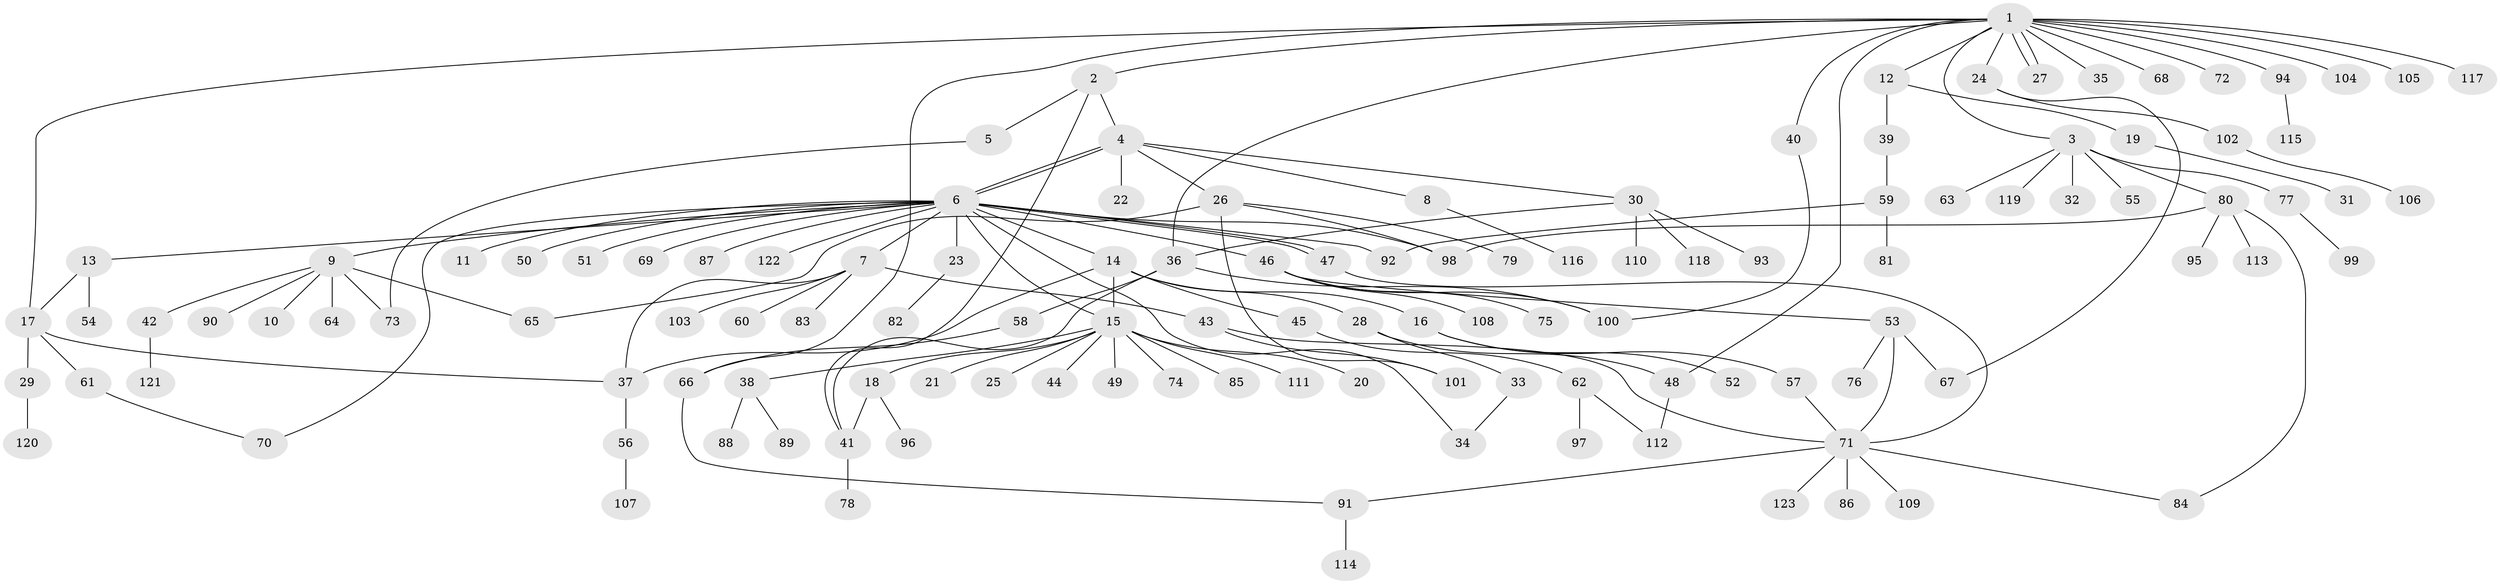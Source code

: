 // Generated by graph-tools (version 1.1) at 2025/48/03/09/25 04:48:49]
// undirected, 123 vertices, 151 edges
graph export_dot {
graph [start="1"]
  node [color=gray90,style=filled];
  1;
  2;
  3;
  4;
  5;
  6;
  7;
  8;
  9;
  10;
  11;
  12;
  13;
  14;
  15;
  16;
  17;
  18;
  19;
  20;
  21;
  22;
  23;
  24;
  25;
  26;
  27;
  28;
  29;
  30;
  31;
  32;
  33;
  34;
  35;
  36;
  37;
  38;
  39;
  40;
  41;
  42;
  43;
  44;
  45;
  46;
  47;
  48;
  49;
  50;
  51;
  52;
  53;
  54;
  55;
  56;
  57;
  58;
  59;
  60;
  61;
  62;
  63;
  64;
  65;
  66;
  67;
  68;
  69;
  70;
  71;
  72;
  73;
  74;
  75;
  76;
  77;
  78;
  79;
  80;
  81;
  82;
  83;
  84;
  85;
  86;
  87;
  88;
  89;
  90;
  91;
  92;
  93;
  94;
  95;
  96;
  97;
  98;
  99;
  100;
  101;
  102;
  103;
  104;
  105;
  106;
  107;
  108;
  109;
  110;
  111;
  112;
  113;
  114;
  115;
  116;
  117;
  118;
  119;
  120;
  121;
  122;
  123;
  1 -- 2;
  1 -- 3;
  1 -- 12;
  1 -- 17;
  1 -- 24;
  1 -- 27;
  1 -- 27;
  1 -- 35;
  1 -- 36;
  1 -- 40;
  1 -- 48;
  1 -- 66;
  1 -- 68;
  1 -- 72;
  1 -- 94;
  1 -- 104;
  1 -- 105;
  1 -- 117;
  2 -- 4;
  2 -- 5;
  2 -- 41;
  3 -- 32;
  3 -- 55;
  3 -- 63;
  3 -- 77;
  3 -- 80;
  3 -- 119;
  4 -- 6;
  4 -- 6;
  4 -- 8;
  4 -- 22;
  4 -- 26;
  4 -- 30;
  5 -- 73;
  6 -- 7;
  6 -- 9;
  6 -- 11;
  6 -- 13;
  6 -- 14;
  6 -- 15;
  6 -- 23;
  6 -- 34;
  6 -- 46;
  6 -- 47;
  6 -- 47;
  6 -- 50;
  6 -- 51;
  6 -- 69;
  6 -- 70;
  6 -- 87;
  6 -- 92;
  6 -- 98;
  6 -- 122;
  7 -- 37;
  7 -- 43;
  7 -- 60;
  7 -- 83;
  7 -- 103;
  8 -- 116;
  9 -- 10;
  9 -- 42;
  9 -- 64;
  9 -- 65;
  9 -- 73;
  9 -- 90;
  12 -- 19;
  12 -- 39;
  13 -- 17;
  13 -- 54;
  14 -- 15;
  14 -- 16;
  14 -- 28;
  14 -- 37;
  14 -- 45;
  15 -- 18;
  15 -- 20;
  15 -- 21;
  15 -- 25;
  15 -- 38;
  15 -- 44;
  15 -- 49;
  15 -- 74;
  15 -- 85;
  15 -- 111;
  16 -- 52;
  16 -- 57;
  17 -- 29;
  17 -- 37;
  17 -- 61;
  18 -- 41;
  18 -- 96;
  19 -- 31;
  23 -- 82;
  24 -- 67;
  24 -- 102;
  26 -- 65;
  26 -- 79;
  26 -- 98;
  26 -- 101;
  28 -- 33;
  28 -- 48;
  29 -- 120;
  30 -- 36;
  30 -- 93;
  30 -- 110;
  30 -- 118;
  33 -- 34;
  36 -- 41;
  36 -- 58;
  36 -- 100;
  37 -- 56;
  38 -- 88;
  38 -- 89;
  39 -- 59;
  40 -- 100;
  41 -- 78;
  42 -- 121;
  43 -- 71;
  43 -- 101;
  45 -- 62;
  46 -- 53;
  46 -- 75;
  46 -- 100;
  46 -- 108;
  47 -- 71;
  48 -- 112;
  53 -- 67;
  53 -- 71;
  53 -- 76;
  56 -- 107;
  57 -- 71;
  58 -- 66;
  59 -- 81;
  59 -- 92;
  61 -- 70;
  62 -- 97;
  62 -- 112;
  66 -- 91;
  71 -- 84;
  71 -- 86;
  71 -- 91;
  71 -- 109;
  71 -- 123;
  77 -- 99;
  80 -- 84;
  80 -- 95;
  80 -- 98;
  80 -- 113;
  91 -- 114;
  94 -- 115;
  102 -- 106;
}
